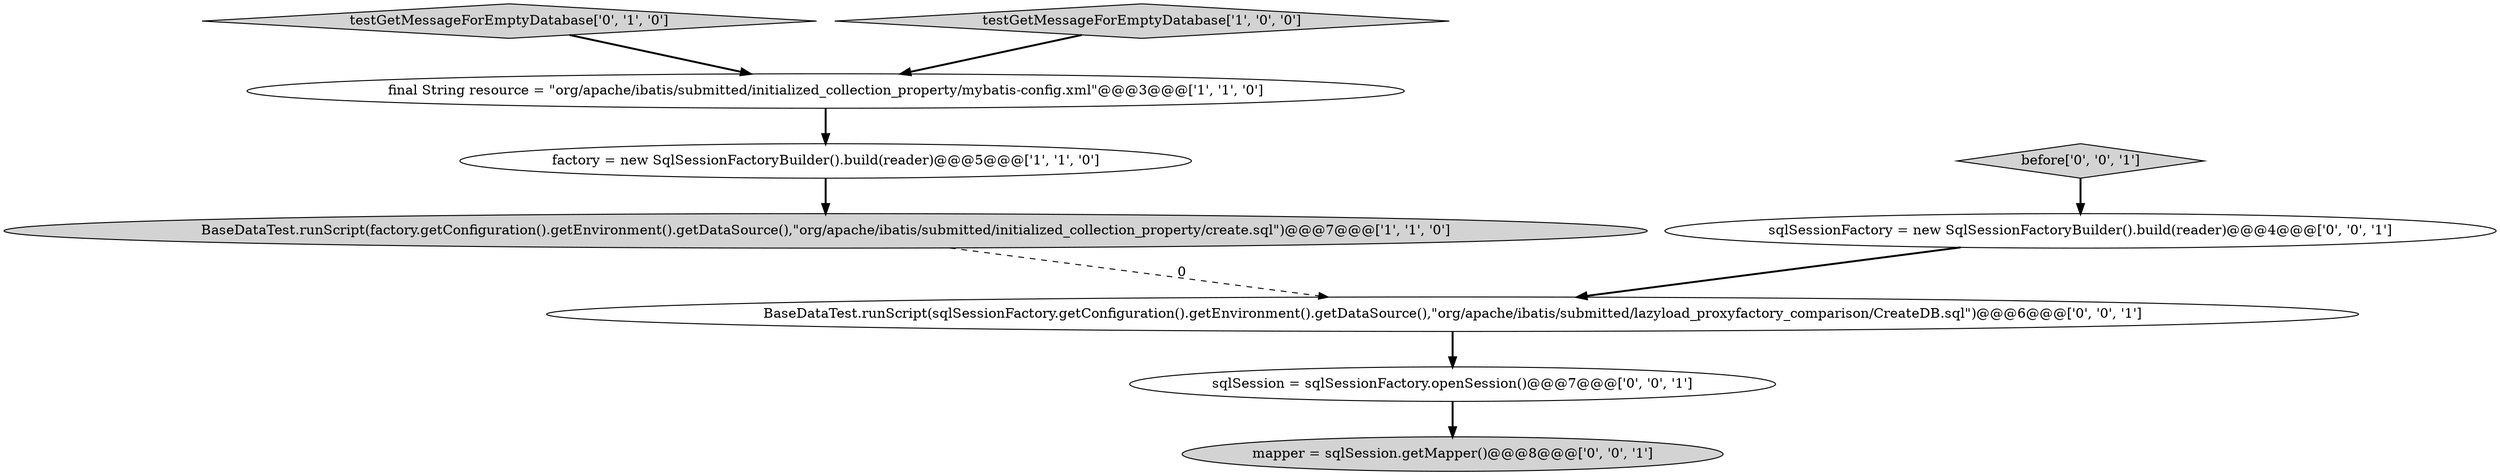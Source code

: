 digraph {
7 [style = filled, label = "sqlSession = sqlSessionFactory.openSession()@@@7@@@['0', '0', '1']", fillcolor = white, shape = ellipse image = "AAA0AAABBB3BBB"];
3 [style = filled, label = "factory = new SqlSessionFactoryBuilder().build(reader)@@@5@@@['1', '1', '0']", fillcolor = white, shape = ellipse image = "AAA0AAABBB1BBB"];
9 [style = filled, label = "mapper = sqlSession.getMapper()@@@8@@@['0', '0', '1']", fillcolor = lightgray, shape = ellipse image = "AAA0AAABBB3BBB"];
0 [style = filled, label = "BaseDataTest.runScript(factory.getConfiguration().getEnvironment().getDataSource(),\"org/apache/ibatis/submitted/initialized_collection_property/create.sql\")@@@7@@@['1', '1', '0']", fillcolor = lightgray, shape = ellipse image = "AAA0AAABBB1BBB"];
4 [style = filled, label = "testGetMessageForEmptyDatabase['0', '1', '0']", fillcolor = lightgray, shape = diamond image = "AAA0AAABBB2BBB"];
2 [style = filled, label = "testGetMessageForEmptyDatabase['1', '0', '0']", fillcolor = lightgray, shape = diamond image = "AAA0AAABBB1BBB"];
1 [style = filled, label = "final String resource = \"org/apache/ibatis/submitted/initialized_collection_property/mybatis-config.xml\"@@@3@@@['1', '1', '0']", fillcolor = white, shape = ellipse image = "AAA0AAABBB1BBB"];
5 [style = filled, label = "sqlSessionFactory = new SqlSessionFactoryBuilder().build(reader)@@@4@@@['0', '0', '1']", fillcolor = white, shape = ellipse image = "AAA0AAABBB3BBB"];
8 [style = filled, label = "BaseDataTest.runScript(sqlSessionFactory.getConfiguration().getEnvironment().getDataSource(),\"org/apache/ibatis/submitted/lazyload_proxyfactory_comparison/CreateDB.sql\")@@@6@@@['0', '0', '1']", fillcolor = white, shape = ellipse image = "AAA0AAABBB3BBB"];
6 [style = filled, label = "before['0', '0', '1']", fillcolor = lightgray, shape = diamond image = "AAA0AAABBB3BBB"];
8->7 [style = bold, label=""];
1->3 [style = bold, label=""];
5->8 [style = bold, label=""];
3->0 [style = bold, label=""];
2->1 [style = bold, label=""];
6->5 [style = bold, label=""];
0->8 [style = dashed, label="0"];
4->1 [style = bold, label=""];
7->9 [style = bold, label=""];
}
